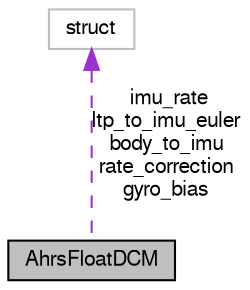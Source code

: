 digraph "AhrsFloatDCM"
{
  edge [fontname="FreeSans",fontsize="10",labelfontname="FreeSans",labelfontsize="10"];
  node [fontname="FreeSans",fontsize="10",shape=record];
  Node1 [label="AhrsFloatDCM",height=0.2,width=0.4,color="black", fillcolor="grey75", style="filled", fontcolor="black"];
  Node2 -> Node1 [dir="back",color="darkorchid3",fontsize="10",style="dashed",label=" imu_rate\nltp_to_imu_euler\nbody_to_imu\nrate_correction\ngyro_bias" ,fontname="FreeSans"];
  Node2 [label="struct",height=0.2,width=0.4,color="grey75", fillcolor="white", style="filled"];
}
